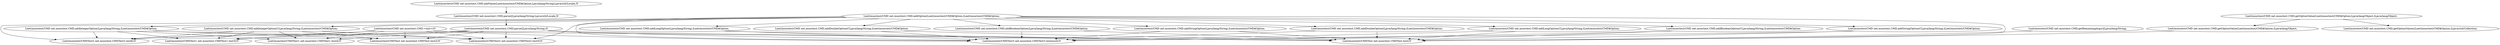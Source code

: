 digraph CMD{
	"Lnet/mooctest/CMD net.mooctest.CMD.addBooleanOption(CLjava/lang/String;)Lnet/mooctest/CMD$Option;" -> "Lnet/mooctest/CMDTest3 net.mooctest.CMDTest3.testnnull()V";
	"Lnet/mooctest/CMD net.mooctest.CMD.addBooleanOption(CLjava/lang/String;)Lnet/mooctest/CMD$Option;" -> "Lnet/mooctest/CMDTest net.mooctest.CMDTest.test()V";
	"Lnet/mooctest/CMD net.mooctest.CMD.addStringOption(CLjava/lang/String;)Lnet/mooctest/CMD$Option;" -> "Lnet/mooctest/CMDTest3 net.mooctest.CMDTest3.testnnull()V";
	"Lnet/mooctest/CMD net.mooctest.CMD.addStringOption(CLjava/lang/String;)Lnet/mooctest/CMD$Option;" -> "Lnet/mooctest/CMDTest net.mooctest.CMDTest.test()V";
	"Lnet/mooctest/CMD net.mooctest.CMD.addLongOption(Ljava/lang/String;)Lnet/mooctest/CMD$Option;" -> "Lnet/mooctest/CMDTest3 net.mooctest.CMDTest3.testnnull()V";
	"Lnet/mooctest/CMD net.mooctest.CMD.addLongOption(Ljava/lang/String;)Lnet/mooctest/CMD$Option;" -> "Lnet/mooctest/CMDTest net.mooctest.CMDTest.test()V";
	"Lnet/mooctest/CMD net.mooctest.CMD.addIntegerOption(CLjava/lang/String;)Lnet/mooctest/CMD$Option;" -> "Lnet/mooctest/CMDTest1 net.mooctest.CMDTest1.test4()V";
	"Lnet/mooctest/CMD net.mooctest.CMD.addIntegerOption(CLjava/lang/String;)Lnet/mooctest/CMD$Option;" -> "Lnet/mooctest/CMDTest net.mooctest.CMDTest.test2()V";
	"Lnet/mooctest/CMD net.mooctest.CMD.addIntegerOption(CLjava/lang/String;)Lnet/mooctest/CMD$Option;" -> "Lnet/mooctest/CMDTest2 net.mooctest.CMDTest2.test6()V";
	"Lnet/mooctest/CMD net.mooctest.CMD.addIntegerOption(CLjava/lang/String;)Lnet/mooctest/CMD$Option;" -> "Lnet/mooctest/CMDTest2 net.mooctest.CMDTest2.test5()V";
	"Lnet/mooctest/CMD net.mooctest.CMD.addIntegerOption(CLjava/lang/String;)Lnet/mooctest/CMD$Option;" -> "Lnet/mooctest/CMDTest1 net.mooctest.CMDTest1.test3()V";
	"Lnet/mooctest/CMD net.mooctest.CMD.addDoubleOption(CLjava/lang/String;)Lnet/mooctest/CMD$Option;" -> "Lnet/mooctest/CMDTest3 net.mooctest.CMDTest3.testnnull()V";
	"Lnet/mooctest/CMD net.mooctest.CMD.addDoubleOption(CLjava/lang/String;)Lnet/mooctest/CMD$Option;" -> "Lnet/mooctest/CMDTest net.mooctest.CMDTest.test()V";
	"Lnet/mooctest/CMD net.mooctest.CMD.addIntegerOption(Ljava/lang/String;)Lnet/mooctest/CMD$Option;" -> "Lnet/mooctest/CMDTest1 net.mooctest.CMDTest1.test4()V";
	"Lnet/mooctest/CMD net.mooctest.CMD.addIntegerOption(Ljava/lang/String;)Lnet/mooctest/CMD$Option;" -> "Lnet/mooctest/CMDTest net.mooctest.CMDTest.test2()V";
	"Lnet/mooctest/CMD net.mooctest.CMD.addIntegerOption(Ljava/lang/String;)Lnet/mooctest/CMD$Option;" -> "Lnet/mooctest/CMDTest2 net.mooctest.CMDTest2.test6()V";
	"Lnet/mooctest/CMD net.mooctest.CMD.addIntegerOption(Ljava/lang/String;)Lnet/mooctest/CMD$Option;" -> "Lnet/mooctest/CMDTest2 net.mooctest.CMDTest2.test5()V";
	"Lnet/mooctest/CMD net.mooctest.CMD.addIntegerOption(Ljava/lang/String;)Lnet/mooctest/CMD$Option;" -> "Lnet/mooctest/CMDTest1 net.mooctest.CMDTest1.test3()V";
	"Lnet/mooctest/CMD net.mooctest.CMD.<init>()V" -> "Lnet/mooctest/CMDTest1 net.mooctest.CMDTest1.test4()V";
	"Lnet/mooctest/CMD net.mooctest.CMD.<init>()V" -> "Lnet/mooctest/CMDTest net.mooctest.CMDTest.test2()V";
	"Lnet/mooctest/CMD net.mooctest.CMD.<init>()V" -> "Lnet/mooctest/CMDTest3 net.mooctest.CMDTest3.testnnull()V";
	"Lnet/mooctest/CMD net.mooctest.CMD.<init>()V" -> "Lnet/mooctest/CMDTest net.mooctest.CMDTest.test()V";
	"Lnet/mooctest/CMD net.mooctest.CMD.<init>()V" -> "Lnet/mooctest/CMDTest2 net.mooctest.CMDTest2.test6()V";
	"Lnet/mooctest/CMD net.mooctest.CMD.<init>()V" -> "Lnet/mooctest/CMDTest2 net.mooctest.CMDTest2.test5()V";
	"Lnet/mooctest/CMD net.mooctest.CMD.<init>()V" -> "Lnet/mooctest/CMDTest1 net.mooctest.CMDTest1.test3()V";
	"Lnet/mooctest/CMD net.mooctest.CMD.addBooleanOption(Ljava/lang/String;)Lnet/mooctest/CMD$Option;" -> "Lnet/mooctest/CMDTest3 net.mooctest.CMDTest3.testnnull()V";
	"Lnet/mooctest/CMD net.mooctest.CMD.addBooleanOption(Ljava/lang/String;)Lnet/mooctest/CMD$Option;" -> "Lnet/mooctest/CMDTest net.mooctest.CMDTest.test()V";
	"Lnet/mooctest/CMD net.mooctest.CMD.addStringOption(Ljava/lang/String;)Lnet/mooctest/CMD$Option;" -> "Lnet/mooctest/CMDTest3 net.mooctest.CMDTest3.testnnull()V";
	"Lnet/mooctest/CMD net.mooctest.CMD.addStringOption(Ljava/lang/String;)Lnet/mooctest/CMD$Option;" -> "Lnet/mooctest/CMDTest net.mooctest.CMDTest.test()V";
	"Lnet/mooctest/CMD net.mooctest.CMD.getOptionValue(Lnet/mooctest/CMD$Option;Ljava/lang/Object;)Ljava/lang/Object;" -> "Lnet/mooctest/CMD net.mooctest.CMD.getOptionValues(Lnet/mooctest/CMD$Option;)Ljava/util/Collection;";
	"Lnet/mooctest/CMD net.mooctest.CMD.getOptionValue(Lnet/mooctest/CMD$Option;Ljava/lang/Object;)Ljava/lang/Object;" -> "Lnet/mooctest/CMD net.mooctest.CMD.getOptionValue(Lnet/mooctest/CMD$Option;)Ljava/lang/Object;";
	"Lnet/mooctest/CMD net.mooctest.CMD.addDoubleOption(Ljava/lang/String;)Lnet/mooctest/CMD$Option;" -> "Lnet/mooctest/CMDTest3 net.mooctest.CMDTest3.testnnull()V";
	"Lnet/mooctest/CMD net.mooctest.CMD.addDoubleOption(Ljava/lang/String;)Lnet/mooctest/CMD$Option;" -> "Lnet/mooctest/CMDTest net.mooctest.CMDTest.test()V";
	"Lnet/mooctest/CMD net.mooctest.CMD.getOptionValue(Lnet/mooctest/CMD$Option;)Ljava/lang/Object;" -> "Lnet/mooctest/CMDTest net.mooctest.CMDTest.test()V";
	"Lnet/mooctest/CMD net.mooctest.CMD.addValue(Lnet/mooctest/CMD$Option;Ljava/lang/String;Ljava/util/Locale;)V" -> "Lnet/mooctest/CMD net.mooctest.CMD.parse([Ljava/lang/String;Ljava/util/Locale;)V";
	"Lnet/mooctest/CMD net.mooctest.CMD.parse([Ljava/lang/String;Ljava/util/Locale;)V" -> "Lnet/mooctest/CMD net.mooctest.CMD.parse([Ljava/lang/String;)V";
	"Lnet/mooctest/CMD net.mooctest.CMD.addLongOption(CLjava/lang/String;)Lnet/mooctest/CMD$Option;" -> "Lnet/mooctest/CMDTest3 net.mooctest.CMDTest3.testnnull()V";
	"Lnet/mooctest/CMD net.mooctest.CMD.addLongOption(CLjava/lang/String;)Lnet/mooctest/CMD$Option;" -> "Lnet/mooctest/CMDTest net.mooctest.CMDTest.test()V";
	"Lnet/mooctest/CMD net.mooctest.CMD.getRemainingArgs()[Ljava/lang/String;" -> "Lnet/mooctest/CMDTest net.mooctest.CMDTest.test()V";
	"Lnet/mooctest/CMD net.mooctest.CMD.addOption(Lnet/mooctest/CMD$Option;)Lnet/mooctest/CMD$Option;" -> "Lnet/mooctest/CMD net.mooctest.CMD.addBooleanOption(CLjava/lang/String;)Lnet/mooctest/CMD$Option;";
	"Lnet/mooctest/CMD net.mooctest.CMD.addOption(Lnet/mooctest/CMD$Option;)Lnet/mooctest/CMD$Option;" -> "Lnet/mooctest/CMD net.mooctest.CMD.addStringOption(CLjava/lang/String;)Lnet/mooctest/CMD$Option;";
	"Lnet/mooctest/CMD net.mooctest.CMD.addOption(Lnet/mooctest/CMD$Option;)Lnet/mooctest/CMD$Option;" -> "Lnet/mooctest/CMD net.mooctest.CMD.addLongOption(Ljava/lang/String;)Lnet/mooctest/CMD$Option;";
	"Lnet/mooctest/CMD net.mooctest.CMD.addOption(Lnet/mooctest/CMD$Option;)Lnet/mooctest/CMD$Option;" -> "Lnet/mooctest/CMD net.mooctest.CMD.addIntegerOption(CLjava/lang/String;)Lnet/mooctest/CMD$Option;";
	"Lnet/mooctest/CMD net.mooctest.CMD.addOption(Lnet/mooctest/CMD$Option;)Lnet/mooctest/CMD$Option;" -> "Lnet/mooctest/CMD net.mooctest.CMD.addDoubleOption(CLjava/lang/String;)Lnet/mooctest/CMD$Option;";
	"Lnet/mooctest/CMD net.mooctest.CMD.addOption(Lnet/mooctest/CMD$Option;)Lnet/mooctest/CMD$Option;" -> "Lnet/mooctest/CMD net.mooctest.CMD.addIntegerOption(Ljava/lang/String;)Lnet/mooctest/CMD$Option;";
	"Lnet/mooctest/CMD net.mooctest.CMD.addOption(Lnet/mooctest/CMD$Option;)Lnet/mooctest/CMD$Option;" -> "Lnet/mooctest/CMD net.mooctest.CMD.addBooleanOption(Ljava/lang/String;)Lnet/mooctest/CMD$Option;";
	"Lnet/mooctest/CMD net.mooctest.CMD.addOption(Lnet/mooctest/CMD$Option;)Lnet/mooctest/CMD$Option;" -> "Lnet/mooctest/CMDTest3 net.mooctest.CMDTest3.testnnull()V";
	"Lnet/mooctest/CMD net.mooctest.CMD.addOption(Lnet/mooctest/CMD$Option;)Lnet/mooctest/CMD$Option;" -> "Lnet/mooctest/CMD net.mooctest.CMD.addStringOption(Ljava/lang/String;)Lnet/mooctest/CMD$Option;";
	"Lnet/mooctest/CMD net.mooctest.CMD.addOption(Lnet/mooctest/CMD$Option;)Lnet/mooctest/CMD$Option;" -> "Lnet/mooctest/CMD net.mooctest.CMD.addDoubleOption(Ljava/lang/String;)Lnet/mooctest/CMD$Option;";
	"Lnet/mooctest/CMD net.mooctest.CMD.addOption(Lnet/mooctest/CMD$Option;)Lnet/mooctest/CMD$Option;" -> "Lnet/mooctest/CMDTest net.mooctest.CMDTest.test()V";
	"Lnet/mooctest/CMD net.mooctest.CMD.addOption(Lnet/mooctest/CMD$Option;)Lnet/mooctest/CMD$Option;" -> "Lnet/mooctest/CMDTest2 net.mooctest.CMDTest2.test6()V";
	"Lnet/mooctest/CMD net.mooctest.CMD.addOption(Lnet/mooctest/CMD$Option;)Lnet/mooctest/CMD$Option;" -> "Lnet/mooctest/CMDTest2 net.mooctest.CMDTest2.test5()V";
	"Lnet/mooctest/CMD net.mooctest.CMD.addOption(Lnet/mooctest/CMD$Option;)Lnet/mooctest/CMD$Option;" -> "Lnet/mooctest/CMD net.mooctest.CMD.addLongOption(CLjava/lang/String;)Lnet/mooctest/CMD$Option;";
	"Lnet/mooctest/CMD net.mooctest.CMD.parse([Ljava/lang/String;)V" -> "Lnet/mooctest/CMDTest1 net.mooctest.CMDTest1.test4()V";
	"Lnet/mooctest/CMD net.mooctest.CMD.parse([Ljava/lang/String;)V" -> "Lnet/mooctest/CMDTest net.mooctest.CMDTest.test2()V";
	"Lnet/mooctest/CMD net.mooctest.CMD.parse([Ljava/lang/String;)V" -> "Lnet/mooctest/CMDTest3 net.mooctest.CMDTest3.testnnull()V";
	"Lnet/mooctest/CMD net.mooctest.CMD.parse([Ljava/lang/String;)V" -> "Lnet/mooctest/CMDTest net.mooctest.CMDTest.test()V";
	"Lnet/mooctest/CMD net.mooctest.CMD.parse([Ljava/lang/String;)V" -> "Lnet/mooctest/CMDTest2 net.mooctest.CMDTest2.test6()V";
	"Lnet/mooctest/CMD net.mooctest.CMD.parse([Ljava/lang/String;)V" -> "Lnet/mooctest/CMDTest2 net.mooctest.CMDTest2.test5()V";
	"Lnet/mooctest/CMD net.mooctest.CMD.parse([Ljava/lang/String;)V" -> "Lnet/mooctest/CMDTest1 net.mooctest.CMDTest1.test3()V";
}